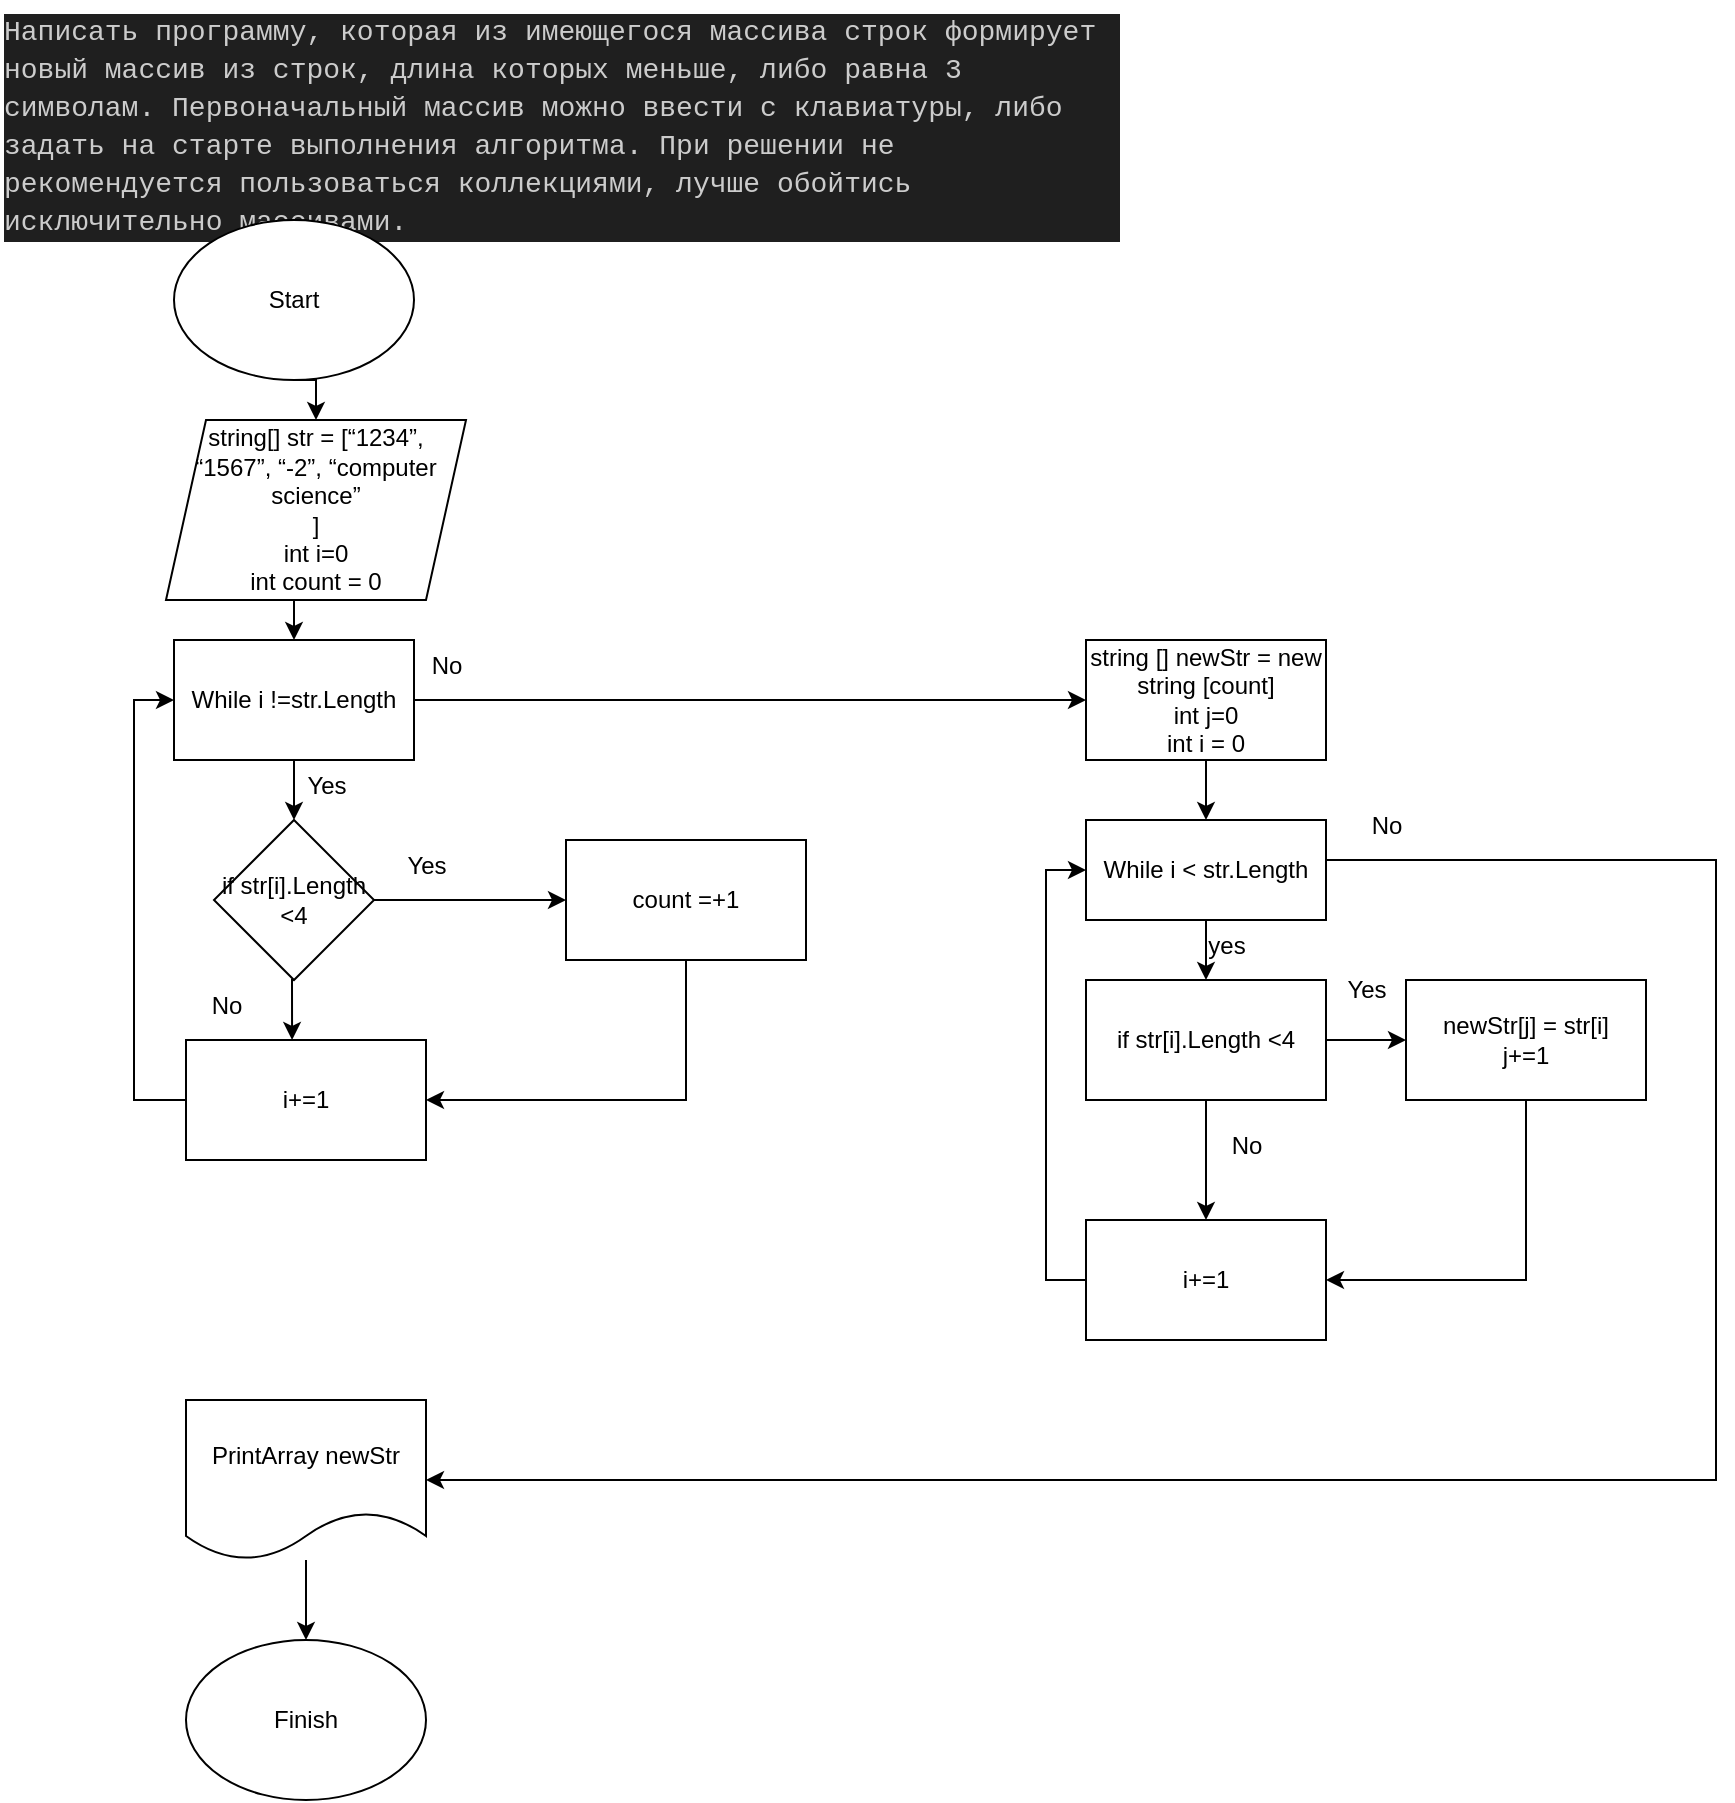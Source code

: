 <mxfile version="21.7.2" type="device">
  <diagram name="Страница — 1" id="ovFiUQKLUKV-WajgW0Hb">
    <mxGraphModel dx="1386" dy="791" grid="1" gridSize="10" guides="1" tooltips="1" connect="1" arrows="1" fold="1" page="1" pageScale="1" pageWidth="827" pageHeight="1169" math="0" shadow="0">
      <root>
        <mxCell id="0" />
        <mxCell id="1" parent="0" />
        <mxCell id="YETe8BxFw8KLzZz7XMW_-1" value="&lt;div style=&quot;color: rgb(204, 204, 204); background-color: rgb(31, 31, 31); font-family: Consolas, &amp;quot;Courier New&amp;quot;, monospace; font-weight: normal; font-size: 14px; line-height: 19px;&quot;&gt;&lt;div&gt;&lt;span style=&quot;color: #cccccc;&quot;&gt;Написать программу, которая из имеющегося массива строк формирует новый массив из строк, длина которых меньше, либо равна 3 символам. Первоначальный массив можно ввести с клавиатуры, либо задать на старте выполнения алгоритма. При решении не рекомендуется пользоваться коллекциями, лучше обойтись исключительно массивами.&lt;/span&gt;&lt;/div&gt;&lt;/div&gt;" style="text;whiteSpace=wrap;html=1;" vertex="1" parent="1">
          <mxGeometry x="267" y="10" width="560" height="120" as="geometry" />
        </mxCell>
        <mxCell id="YETe8BxFw8KLzZz7XMW_-19" style="edgeStyle=orthogonalEdgeStyle;rounded=0;orthogonalLoop=1;jettySize=auto;html=1;exitX=0.5;exitY=1;exitDx=0;exitDy=0;entryX=0.5;entryY=0;entryDx=0;entryDy=0;" edge="1" parent="1" source="YETe8BxFw8KLzZz7XMW_-2" target="YETe8BxFw8KLzZz7XMW_-4">
          <mxGeometry relative="1" as="geometry" />
        </mxCell>
        <mxCell id="YETe8BxFw8KLzZz7XMW_-2" value="Start" style="ellipse;whiteSpace=wrap;html=1;" vertex="1" parent="1">
          <mxGeometry x="354" y="120" width="120" height="80" as="geometry" />
        </mxCell>
        <mxCell id="YETe8BxFw8KLzZz7XMW_-3" value="Finish" style="ellipse;whiteSpace=wrap;html=1;" vertex="1" parent="1">
          <mxGeometry x="360" y="830" width="120" height="80" as="geometry" />
        </mxCell>
        <mxCell id="YETe8BxFw8KLzZz7XMW_-18" style="edgeStyle=orthogonalEdgeStyle;rounded=0;orthogonalLoop=1;jettySize=auto;html=1;exitX=0.5;exitY=1;exitDx=0;exitDy=0;entryX=0.5;entryY=0;entryDx=0;entryDy=0;" edge="1" parent="1" source="YETe8BxFw8KLzZz7XMW_-4" target="YETe8BxFw8KLzZz7XMW_-5">
          <mxGeometry relative="1" as="geometry" />
        </mxCell>
        <mxCell id="YETe8BxFw8KLzZz7XMW_-4" value="string[] str = [“1234”, “1567”, “-2”, “computer science”&lt;br&gt;]&lt;br&gt;int i=0&lt;br&gt;int count = 0" style="shape=parallelogram;perimeter=parallelogramPerimeter;whiteSpace=wrap;html=1;fixedSize=1;" vertex="1" parent="1">
          <mxGeometry x="350" y="220" width="150" height="90" as="geometry" />
        </mxCell>
        <mxCell id="YETe8BxFw8KLzZz7XMW_-17" style="edgeStyle=orthogonalEdgeStyle;rounded=0;orthogonalLoop=1;jettySize=auto;html=1;exitX=0.5;exitY=1;exitDx=0;exitDy=0;entryX=0.5;entryY=0;entryDx=0;entryDy=0;" edge="1" parent="1" source="YETe8BxFw8KLzZz7XMW_-5" target="YETe8BxFw8KLzZz7XMW_-6">
          <mxGeometry relative="1" as="geometry" />
        </mxCell>
        <mxCell id="YETe8BxFw8KLzZz7XMW_-22" style="edgeStyle=orthogonalEdgeStyle;rounded=0;orthogonalLoop=1;jettySize=auto;html=1;entryX=0;entryY=0.5;entryDx=0;entryDy=0;" edge="1" parent="1" source="YETe8BxFw8KLzZz7XMW_-5" target="YETe8BxFw8KLzZz7XMW_-21">
          <mxGeometry relative="1" as="geometry" />
        </mxCell>
        <mxCell id="YETe8BxFw8KLzZz7XMW_-5" value="While i !=str.Length" style="rounded=0;whiteSpace=wrap;html=1;" vertex="1" parent="1">
          <mxGeometry x="354" y="330" width="120" height="60" as="geometry" />
        </mxCell>
        <mxCell id="YETe8BxFw8KLzZz7XMW_-13" style="edgeStyle=orthogonalEdgeStyle;rounded=0;orthogonalLoop=1;jettySize=auto;html=1;entryX=0;entryY=0.5;entryDx=0;entryDy=0;" edge="1" parent="1" source="YETe8BxFw8KLzZz7XMW_-6" target="YETe8BxFw8KLzZz7XMW_-8">
          <mxGeometry relative="1" as="geometry" />
        </mxCell>
        <mxCell id="YETe8BxFw8KLzZz7XMW_-15" style="edgeStyle=orthogonalEdgeStyle;rounded=0;orthogonalLoop=1;jettySize=auto;html=1;exitX=0.5;exitY=1;exitDx=0;exitDy=0;entryX=0.442;entryY=0;entryDx=0;entryDy=0;entryPerimeter=0;" edge="1" parent="1" source="YETe8BxFw8KLzZz7XMW_-6" target="YETe8BxFw8KLzZz7XMW_-11">
          <mxGeometry relative="1" as="geometry" />
        </mxCell>
        <mxCell id="YETe8BxFw8KLzZz7XMW_-6" value="if str[i].Length &amp;lt;4" style="rhombus;whiteSpace=wrap;html=1;" vertex="1" parent="1">
          <mxGeometry x="374" y="420" width="80" height="80" as="geometry" />
        </mxCell>
        <mxCell id="YETe8BxFw8KLzZz7XMW_-42" style="edgeStyle=orthogonalEdgeStyle;rounded=0;orthogonalLoop=1;jettySize=auto;html=1;entryX=0.5;entryY=0;entryDx=0;entryDy=0;" edge="1" parent="1" source="YETe8BxFw8KLzZz7XMW_-7" target="YETe8BxFw8KLzZz7XMW_-3">
          <mxGeometry relative="1" as="geometry" />
        </mxCell>
        <mxCell id="YETe8BxFw8KLzZz7XMW_-7" value="PrintArray newStr" style="shape=document;whiteSpace=wrap;html=1;boundedLbl=1;" vertex="1" parent="1">
          <mxGeometry x="360" y="710" width="120" height="80" as="geometry" />
        </mxCell>
        <mxCell id="YETe8BxFw8KLzZz7XMW_-14" style="edgeStyle=orthogonalEdgeStyle;rounded=0;orthogonalLoop=1;jettySize=auto;html=1;exitX=0.5;exitY=1;exitDx=0;exitDy=0;entryX=1;entryY=0.5;entryDx=0;entryDy=0;" edge="1" parent="1" source="YETe8BxFw8KLzZz7XMW_-8" target="YETe8BxFw8KLzZz7XMW_-11">
          <mxGeometry relative="1" as="geometry" />
        </mxCell>
        <mxCell id="YETe8BxFw8KLzZz7XMW_-8" value="count =+1" style="rounded=0;whiteSpace=wrap;html=1;" vertex="1" parent="1">
          <mxGeometry x="550" y="430" width="120" height="60" as="geometry" />
        </mxCell>
        <mxCell id="YETe8BxFw8KLzZz7XMW_-10" value="Yes" style="text;html=1;align=center;verticalAlign=middle;resizable=0;points=[];autosize=1;strokeColor=none;fillColor=none;" vertex="1" parent="1">
          <mxGeometry x="460" y="428" width="40" height="30" as="geometry" />
        </mxCell>
        <mxCell id="YETe8BxFw8KLzZz7XMW_-16" style="edgeStyle=orthogonalEdgeStyle;rounded=0;orthogonalLoop=1;jettySize=auto;html=1;entryX=0;entryY=0.5;entryDx=0;entryDy=0;" edge="1" parent="1" source="YETe8BxFw8KLzZz7XMW_-11" target="YETe8BxFw8KLzZz7XMW_-5">
          <mxGeometry relative="1" as="geometry">
            <Array as="points">
              <mxPoint x="334" y="560" />
              <mxPoint x="334" y="360" />
            </Array>
          </mxGeometry>
        </mxCell>
        <mxCell id="YETe8BxFw8KLzZz7XMW_-11" value="i+=1" style="rounded=0;whiteSpace=wrap;html=1;" vertex="1" parent="1">
          <mxGeometry x="360" y="530" width="120" height="60" as="geometry" />
        </mxCell>
        <mxCell id="YETe8BxFw8KLzZz7XMW_-12" value="No" style="text;html=1;align=center;verticalAlign=middle;resizable=0;points=[];autosize=1;strokeColor=none;fillColor=none;" vertex="1" parent="1">
          <mxGeometry x="360" y="498" width="40" height="30" as="geometry" />
        </mxCell>
        <mxCell id="YETe8BxFw8KLzZz7XMW_-20" value="Yes" style="text;html=1;align=center;verticalAlign=middle;resizable=0;points=[];autosize=1;strokeColor=none;fillColor=none;" vertex="1" parent="1">
          <mxGeometry x="410" y="388" width="40" height="30" as="geometry" />
        </mxCell>
        <mxCell id="YETe8BxFw8KLzZz7XMW_-25" style="edgeStyle=orthogonalEdgeStyle;rounded=0;orthogonalLoop=1;jettySize=auto;html=1;exitX=0.5;exitY=1;exitDx=0;exitDy=0;" edge="1" parent="1" source="YETe8BxFw8KLzZz7XMW_-21" target="YETe8BxFw8KLzZz7XMW_-24">
          <mxGeometry relative="1" as="geometry" />
        </mxCell>
        <mxCell id="YETe8BxFw8KLzZz7XMW_-21" value="string [] newStr = new string [count]&lt;br&gt;int j=0&lt;br&gt;int i = 0" style="rounded=0;whiteSpace=wrap;html=1;" vertex="1" parent="1">
          <mxGeometry x="810" y="330" width="120" height="60" as="geometry" />
        </mxCell>
        <mxCell id="YETe8BxFw8KLzZz7XMW_-23" value="No" style="text;html=1;align=center;verticalAlign=middle;resizable=0;points=[];autosize=1;strokeColor=none;fillColor=none;" vertex="1" parent="1">
          <mxGeometry x="470" y="328" width="40" height="30" as="geometry" />
        </mxCell>
        <mxCell id="YETe8BxFw8KLzZz7XMW_-32" style="edgeStyle=orthogonalEdgeStyle;rounded=0;orthogonalLoop=1;jettySize=auto;html=1;exitX=0.5;exitY=1;exitDx=0;exitDy=0;entryX=0.5;entryY=0;entryDx=0;entryDy=0;" edge="1" parent="1" source="YETe8BxFw8KLzZz7XMW_-24" target="YETe8BxFw8KLzZz7XMW_-30">
          <mxGeometry relative="1" as="geometry" />
        </mxCell>
        <mxCell id="YETe8BxFw8KLzZz7XMW_-39" style="edgeStyle=orthogonalEdgeStyle;rounded=0;orthogonalLoop=1;jettySize=auto;html=1;exitX=1;exitY=0.5;exitDx=0;exitDy=0;entryX=1;entryY=0.5;entryDx=0;entryDy=0;" edge="1" parent="1" source="YETe8BxFw8KLzZz7XMW_-24" target="YETe8BxFw8KLzZz7XMW_-7">
          <mxGeometry relative="1" as="geometry">
            <mxPoint x="1124" y="795" as="targetPoint" />
            <mxPoint x="1080" y="440" as="sourcePoint" />
            <Array as="points">
              <mxPoint x="930" y="440" />
              <mxPoint x="1125" y="440" />
              <mxPoint x="1125" y="750" />
            </Array>
          </mxGeometry>
        </mxCell>
        <mxCell id="YETe8BxFw8KLzZz7XMW_-24" value="While i &amp;lt; str.Length" style="rounded=0;whiteSpace=wrap;html=1;" vertex="1" parent="1">
          <mxGeometry x="810" y="420" width="120" height="50" as="geometry" />
        </mxCell>
        <mxCell id="YETe8BxFw8KLzZz7XMW_-37" style="edgeStyle=orthogonalEdgeStyle;rounded=0;orthogonalLoop=1;jettySize=auto;html=1;exitX=0.5;exitY=1;exitDx=0;exitDy=0;entryX=1;entryY=0.5;entryDx=0;entryDy=0;" edge="1" parent="1" source="YETe8BxFw8KLzZz7XMW_-26" target="YETe8BxFw8KLzZz7XMW_-34">
          <mxGeometry relative="1" as="geometry" />
        </mxCell>
        <mxCell id="YETe8BxFw8KLzZz7XMW_-26" value="newStr[j] = str[i]&lt;br&gt;j+=1" style="rounded=0;whiteSpace=wrap;html=1;" vertex="1" parent="1">
          <mxGeometry x="970" y="500" width="120" height="60" as="geometry" />
        </mxCell>
        <mxCell id="YETe8BxFw8KLzZz7XMW_-28" value="Yes" style="text;html=1;align=center;verticalAlign=middle;resizable=0;points=[];autosize=1;strokeColor=none;fillColor=none;" vertex="1" parent="1">
          <mxGeometry x="930" y="490" width="40" height="30" as="geometry" />
        </mxCell>
        <mxCell id="YETe8BxFw8KLzZz7XMW_-31" style="edgeStyle=orthogonalEdgeStyle;rounded=0;orthogonalLoop=1;jettySize=auto;html=1;exitX=1;exitY=0.5;exitDx=0;exitDy=0;entryX=0;entryY=0.5;entryDx=0;entryDy=0;" edge="1" parent="1" source="YETe8BxFw8KLzZz7XMW_-30" target="YETe8BxFw8KLzZz7XMW_-26">
          <mxGeometry relative="1" as="geometry" />
        </mxCell>
        <mxCell id="YETe8BxFw8KLzZz7XMW_-35" style="edgeStyle=orthogonalEdgeStyle;rounded=0;orthogonalLoop=1;jettySize=auto;html=1;exitX=0.5;exitY=1;exitDx=0;exitDy=0;entryX=0.5;entryY=0;entryDx=0;entryDy=0;" edge="1" parent="1" source="YETe8BxFw8KLzZz7XMW_-30" target="YETe8BxFw8KLzZz7XMW_-34">
          <mxGeometry relative="1" as="geometry" />
        </mxCell>
        <mxCell id="YETe8BxFw8KLzZz7XMW_-30" value="if str[i].Length &amp;lt;4" style="rounded=0;whiteSpace=wrap;html=1;" vertex="1" parent="1">
          <mxGeometry x="810" y="500" width="120" height="60" as="geometry" />
        </mxCell>
        <mxCell id="YETe8BxFw8KLzZz7XMW_-33" value="yes" style="text;html=1;align=center;verticalAlign=middle;resizable=0;points=[];autosize=1;strokeColor=none;fillColor=none;" vertex="1" parent="1">
          <mxGeometry x="860" y="468" width="40" height="30" as="geometry" />
        </mxCell>
        <mxCell id="YETe8BxFw8KLzZz7XMW_-38" style="edgeStyle=orthogonalEdgeStyle;rounded=0;orthogonalLoop=1;jettySize=auto;html=1;entryX=0;entryY=0.5;entryDx=0;entryDy=0;" edge="1" parent="1" source="YETe8BxFw8KLzZz7XMW_-34" target="YETe8BxFw8KLzZz7XMW_-24">
          <mxGeometry relative="1" as="geometry">
            <Array as="points">
              <mxPoint x="790" y="650" />
              <mxPoint x="790" y="445" />
            </Array>
          </mxGeometry>
        </mxCell>
        <mxCell id="YETe8BxFw8KLzZz7XMW_-34" value="i+=1" style="rounded=0;whiteSpace=wrap;html=1;" vertex="1" parent="1">
          <mxGeometry x="810" y="620" width="120" height="60" as="geometry" />
        </mxCell>
        <mxCell id="YETe8BxFw8KLzZz7XMW_-36" value="No" style="text;html=1;align=center;verticalAlign=middle;resizable=0;points=[];autosize=1;strokeColor=none;fillColor=none;" vertex="1" parent="1">
          <mxGeometry x="870" y="568" width="40" height="30" as="geometry" />
        </mxCell>
        <mxCell id="YETe8BxFw8KLzZz7XMW_-40" value="No" style="text;html=1;align=center;verticalAlign=middle;resizable=0;points=[];autosize=1;strokeColor=none;fillColor=none;" vertex="1" parent="1">
          <mxGeometry x="940" y="408" width="40" height="30" as="geometry" />
        </mxCell>
      </root>
    </mxGraphModel>
  </diagram>
</mxfile>
